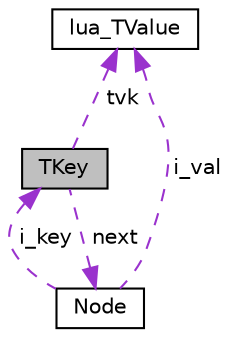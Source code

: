 digraph "TKey"
{
  edge [fontname="Helvetica",fontsize="10",labelfontname="Helvetica",labelfontsize="10"];
  node [fontname="Helvetica",fontsize="10",shape=record];
  Node1 [label="TKey",height=0.2,width=0.4,color="black", fillcolor="grey75", style="filled", fontcolor="black"];
  Node2 -> Node1 [dir="back",color="darkorchid3",fontsize="10",style="dashed",label=" next" ,fontname="Helvetica"];
  Node2 [label="Node",height=0.2,width=0.4,color="black", fillcolor="white", style="filled",URL="$struct_node.html"];
  Node3 -> Node2 [dir="back",color="darkorchid3",fontsize="10",style="dashed",label=" i_val" ,fontname="Helvetica"];
  Node3 [label="lua_TValue",height=0.2,width=0.4,color="black", fillcolor="white", style="filled",URL="$structlua___t_value.html"];
  Node1 -> Node2 [dir="back",color="darkorchid3",fontsize="10",style="dashed",label=" i_key" ,fontname="Helvetica"];
  Node3 -> Node1 [dir="back",color="darkorchid3",fontsize="10",style="dashed",label=" tvk" ,fontname="Helvetica"];
}
